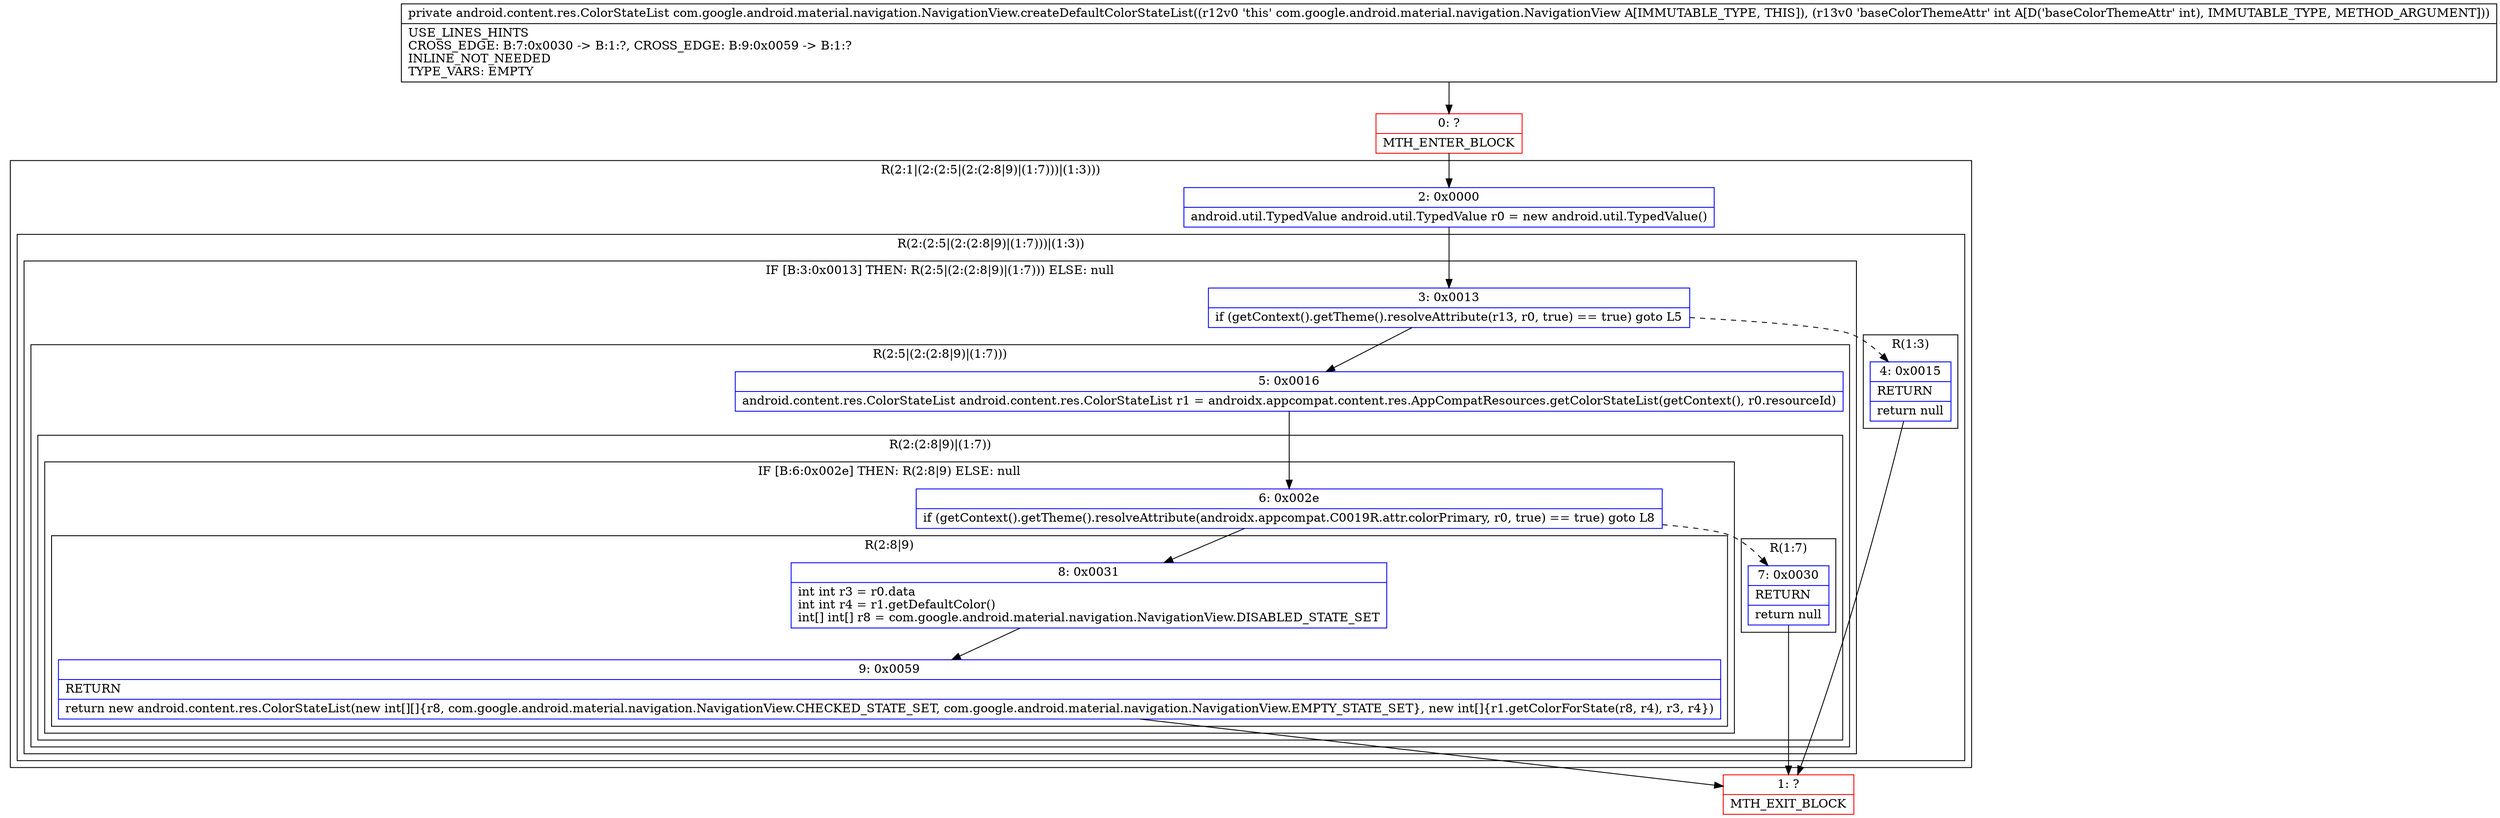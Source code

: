 digraph "CFG forcom.google.android.material.navigation.NavigationView.createDefaultColorStateList(I)Landroid\/content\/res\/ColorStateList;" {
subgraph cluster_Region_363390471 {
label = "R(2:1|(2:(2:5|(2:(2:8|9)|(1:7)))|(1:3)))";
node [shape=record,color=blue];
Node_2 [shape=record,label="{2\:\ 0x0000|android.util.TypedValue android.util.TypedValue r0 = new android.util.TypedValue()\l}"];
subgraph cluster_Region_2037571343 {
label = "R(2:(2:5|(2:(2:8|9)|(1:7)))|(1:3))";
node [shape=record,color=blue];
subgraph cluster_IfRegion_598016357 {
label = "IF [B:3:0x0013] THEN: R(2:5|(2:(2:8|9)|(1:7))) ELSE: null";
node [shape=record,color=blue];
Node_3 [shape=record,label="{3\:\ 0x0013|if (getContext().getTheme().resolveAttribute(r13, r0, true) == true) goto L5\l}"];
subgraph cluster_Region_131866531 {
label = "R(2:5|(2:(2:8|9)|(1:7)))";
node [shape=record,color=blue];
Node_5 [shape=record,label="{5\:\ 0x0016|android.content.res.ColorStateList android.content.res.ColorStateList r1 = androidx.appcompat.content.res.AppCompatResources.getColorStateList(getContext(), r0.resourceId)\l}"];
subgraph cluster_Region_123041369 {
label = "R(2:(2:8|9)|(1:7))";
node [shape=record,color=blue];
subgraph cluster_IfRegion_785555285 {
label = "IF [B:6:0x002e] THEN: R(2:8|9) ELSE: null";
node [shape=record,color=blue];
Node_6 [shape=record,label="{6\:\ 0x002e|if (getContext().getTheme().resolveAttribute(androidx.appcompat.C0019R.attr.colorPrimary, r0, true) == true) goto L8\l}"];
subgraph cluster_Region_2090388566 {
label = "R(2:8|9)";
node [shape=record,color=blue];
Node_8 [shape=record,label="{8\:\ 0x0031|int int r3 = r0.data\lint int r4 = r1.getDefaultColor()\lint[] int[] r8 = com.google.android.material.navigation.NavigationView.DISABLED_STATE_SET\l}"];
Node_9 [shape=record,label="{9\:\ 0x0059|RETURN\l|return new android.content.res.ColorStateList(new int[][]\{r8, com.google.android.material.navigation.NavigationView.CHECKED_STATE_SET, com.google.android.material.navigation.NavigationView.EMPTY_STATE_SET\}, new int[]\{r1.getColorForState(r8, r4), r3, r4\})\l}"];
}
}
subgraph cluster_Region_943184985 {
label = "R(1:7)";
node [shape=record,color=blue];
Node_7 [shape=record,label="{7\:\ 0x0030|RETURN\l|return null\l}"];
}
}
}
}
subgraph cluster_Region_1748496589 {
label = "R(1:3)";
node [shape=record,color=blue];
Node_4 [shape=record,label="{4\:\ 0x0015|RETURN\l|return null\l}"];
}
}
}
Node_0 [shape=record,color=red,label="{0\:\ ?|MTH_ENTER_BLOCK\l}"];
Node_1 [shape=record,color=red,label="{1\:\ ?|MTH_EXIT_BLOCK\l}"];
MethodNode[shape=record,label="{private android.content.res.ColorStateList com.google.android.material.navigation.NavigationView.createDefaultColorStateList((r12v0 'this' com.google.android.material.navigation.NavigationView A[IMMUTABLE_TYPE, THIS]), (r13v0 'baseColorThemeAttr' int A[D('baseColorThemeAttr' int), IMMUTABLE_TYPE, METHOD_ARGUMENT]))  | USE_LINES_HINTS\lCROSS_EDGE: B:7:0x0030 \-\> B:1:?, CROSS_EDGE: B:9:0x0059 \-\> B:1:?\lINLINE_NOT_NEEDED\lTYPE_VARS: EMPTY\l}"];
MethodNode -> Node_0;Node_2 -> Node_3;
Node_3 -> Node_4[style=dashed];
Node_3 -> Node_5;
Node_5 -> Node_6;
Node_6 -> Node_7[style=dashed];
Node_6 -> Node_8;
Node_8 -> Node_9;
Node_9 -> Node_1;
Node_7 -> Node_1;
Node_4 -> Node_1;
Node_0 -> Node_2;
}

